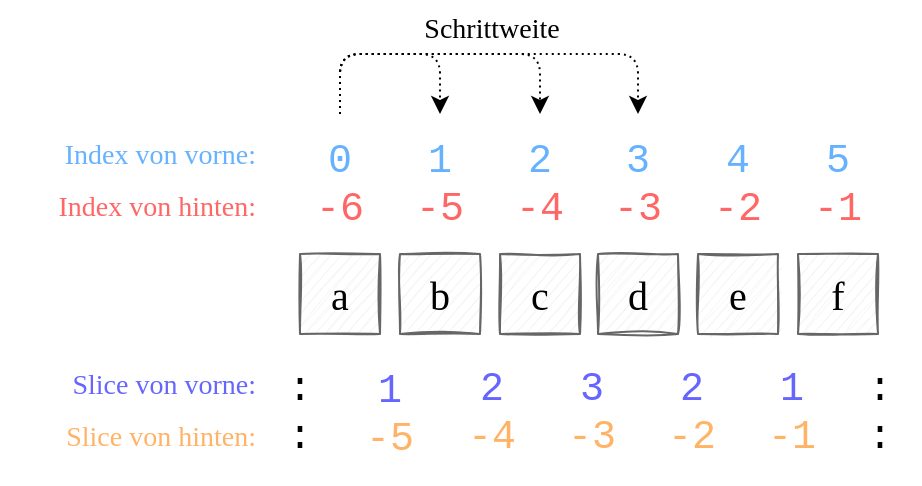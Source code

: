 <mxfile version="20.2.3" type="github">
  <diagram id="06xZx4vCc8Ir4-MciSph" name="Page-1">
    <mxGraphModel dx="1248" dy="798" grid="1" gridSize="10" guides="1" tooltips="1" connect="1" arrows="1" fold="1" page="1" pageScale="1" pageWidth="827" pageHeight="1169" math="0" shadow="0">
      <root>
        <mxCell id="0" />
        <mxCell id="1" parent="0" />
        <mxCell id="h9IL1zWuWg-1ItNgKpXS-1" value="&lt;font face=&quot;Comic Sans MS&quot; style=&quot;font-size: 20px;&quot;&gt;a&lt;/font&gt;" style="whiteSpace=wrap;html=1;aspect=fixed;fillColor=#f5f5f5;strokeColor=#666666;shadow=0;sketch=1;fontColor=#000000;" vertex="1" parent="1">
          <mxGeometry x="240" y="200" width="40" height="40" as="geometry" />
        </mxCell>
        <mxCell id="h9IL1zWuWg-1ItNgKpXS-8" value="&lt;font face=&quot;Comic Sans MS&quot; style=&quot;font-size: 20px;&quot;&gt;b&lt;/font&gt;" style="whiteSpace=wrap;html=1;aspect=fixed;fillColor=#f5f5f5;strokeColor=#666666;shadow=0;sketch=1;fontColor=#000000;" vertex="1" parent="1">
          <mxGeometry x="290" y="200" width="40" height="40" as="geometry" />
        </mxCell>
        <mxCell id="h9IL1zWuWg-1ItNgKpXS-9" value="&lt;font face=&quot;Comic Sans MS&quot; style=&quot;font-size: 20px;&quot;&gt;c&lt;/font&gt;" style="whiteSpace=wrap;html=1;aspect=fixed;fillColor=#f5f5f5;strokeColor=#666666;shadow=0;sketch=1;fontColor=#000000;" vertex="1" parent="1">
          <mxGeometry x="340" y="200" width="40" height="40" as="geometry" />
        </mxCell>
        <mxCell id="h9IL1zWuWg-1ItNgKpXS-10" value="&lt;font face=&quot;Comic Sans MS&quot; style=&quot;font-size: 20px;&quot;&gt;d&lt;/font&gt;" style="whiteSpace=wrap;html=1;aspect=fixed;fillColor=#f5f5f5;strokeColor=#666666;shadow=0;sketch=1;fontColor=#000000;" vertex="1" parent="1">
          <mxGeometry x="389" y="200" width="40" height="40" as="geometry" />
        </mxCell>
        <mxCell id="h9IL1zWuWg-1ItNgKpXS-11" value="&lt;font face=&quot;Comic Sans MS&quot; style=&quot;font-size: 20px;&quot;&gt;e&lt;/font&gt;" style="whiteSpace=wrap;html=1;aspect=fixed;fillColor=#f5f5f5;strokeColor=#666666;shadow=0;sketch=1;fontColor=#000000;" vertex="1" parent="1">
          <mxGeometry x="439" y="200" width="40" height="40" as="geometry" />
        </mxCell>
        <mxCell id="h9IL1zWuWg-1ItNgKpXS-12" value="&lt;font face=&quot;Comic Sans MS&quot; style=&quot;font-size: 20px;&quot;&gt;f&lt;/font&gt;" style="whiteSpace=wrap;html=1;aspect=fixed;fillColor=#f5f5f5;strokeColor=#666666;shadow=0;sketch=1;fontColor=#000000;" vertex="1" parent="1">
          <mxGeometry x="489" y="200" width="40" height="40" as="geometry" />
        </mxCell>
        <mxCell id="h9IL1zWuWg-1ItNgKpXS-13" value="Index von vorne:" style="text;html=1;strokeColor=none;fillColor=none;align=right;verticalAlign=middle;whiteSpace=wrap;rounded=0;shadow=0;sketch=1;fontFamily=Comic Sans MS;fontSize=14;fontColor=#66B2FF;" vertex="1" parent="1">
          <mxGeometry x="90" y="141" width="130" height="20" as="geometry" />
        </mxCell>
        <mxCell id="h9IL1zWuWg-1ItNgKpXS-14" value="&lt;font color=&quot;#ff6666&quot;&gt;Index von hinten:&lt;/font&gt;" style="text;html=1;strokeColor=none;fillColor=none;align=right;verticalAlign=middle;whiteSpace=wrap;rounded=0;shadow=0;sketch=1;fontFamily=Comic Sans MS;fontSize=14;fontColor=#FF9999;" vertex="1" parent="1">
          <mxGeometry x="90" y="167" width="130" height="20" as="geometry" />
        </mxCell>
        <mxCell id="h9IL1zWuWg-1ItNgKpXS-33" style="edgeStyle=orthogonalEdgeStyle;rounded=1;orthogonalLoop=1;jettySize=auto;html=1;exitX=0.5;exitY=0;exitDx=0;exitDy=0;entryX=0.5;entryY=0;entryDx=0;entryDy=0;fontFamily=Courier New;fontSize=20;fontColor=#000000;dashed=1;dashPattern=1 2;" edge="1" parent="1" source="h9IL1zWuWg-1ItNgKpXS-16" target="h9IL1zWuWg-1ItNgKpXS-18">
          <mxGeometry relative="1" as="geometry">
            <Array as="points">
              <mxPoint x="260" y="100" />
              <mxPoint x="360" y="100" />
            </Array>
          </mxGeometry>
        </mxCell>
        <mxCell id="h9IL1zWuWg-1ItNgKpXS-16" value="&lt;font color=&quot;#66b2ff&quot;&gt;0&lt;/font&gt;&lt;br&gt;&lt;font color=&quot;#ff6666&quot;&gt;-6&lt;/font&gt;" style="text;html=1;strokeColor=none;fillColor=none;align=center;verticalAlign=middle;whiteSpace=wrap;rounded=0;shadow=0;sketch=1;fontFamily=Courier New;fontSize=20;fontColor=#000000;" vertex="1" parent="1">
          <mxGeometry x="240" y="130" width="40" height="70" as="geometry" />
        </mxCell>
        <mxCell id="h9IL1zWuWg-1ItNgKpXS-17" value="&lt;font color=&quot;#66b2ff&quot;&gt;1&lt;/font&gt;&lt;br&gt;&lt;font color=&quot;#ff6666&quot;&gt;-5&lt;/font&gt;" style="text;html=1;strokeColor=none;fillColor=none;align=center;verticalAlign=middle;whiteSpace=wrap;rounded=0;shadow=0;sketch=1;fontFamily=Courier New;fontSize=20;fontColor=#000000;" vertex="1" parent="1">
          <mxGeometry x="290" y="130" width="40" height="70" as="geometry" />
        </mxCell>
        <mxCell id="h9IL1zWuWg-1ItNgKpXS-18" value="&lt;font color=&quot;#66b2ff&quot;&gt;2&lt;/font&gt;&lt;br&gt;&lt;font color=&quot;#ff6666&quot;&gt;-4&lt;/font&gt;" style="text;html=1;strokeColor=none;fillColor=none;align=center;verticalAlign=middle;whiteSpace=wrap;rounded=0;shadow=0;sketch=1;fontFamily=Courier New;fontSize=20;fontColor=#000000;" vertex="1" parent="1">
          <mxGeometry x="340" y="130" width="40" height="70" as="geometry" />
        </mxCell>
        <mxCell id="h9IL1zWuWg-1ItNgKpXS-19" value="&lt;font color=&quot;#66b2ff&quot;&gt;3&lt;/font&gt;&lt;br&gt;&lt;font color=&quot;#ff6666&quot;&gt;-3&lt;/font&gt;" style="text;html=1;strokeColor=none;fillColor=none;align=center;verticalAlign=middle;whiteSpace=wrap;rounded=0;shadow=0;sketch=1;fontFamily=Courier New;fontSize=20;fontColor=#000000;" vertex="1" parent="1">
          <mxGeometry x="389" y="130" width="40" height="70" as="geometry" />
        </mxCell>
        <mxCell id="h9IL1zWuWg-1ItNgKpXS-20" value="&lt;font color=&quot;#66b2ff&quot;&gt;4&lt;/font&gt;&lt;br&gt;&lt;font color=&quot;#ff6666&quot;&gt;-2&lt;/font&gt;" style="text;html=1;strokeColor=none;fillColor=none;align=center;verticalAlign=middle;whiteSpace=wrap;rounded=0;shadow=0;sketch=1;fontFamily=Courier New;fontSize=20;fontColor=#000000;" vertex="1" parent="1">
          <mxGeometry x="439" y="130" width="40" height="70" as="geometry" />
        </mxCell>
        <mxCell id="h9IL1zWuWg-1ItNgKpXS-21" value="&lt;font color=&quot;#66b2ff&quot;&gt;5&lt;/font&gt;&lt;br&gt;&lt;font color=&quot;#ff6666&quot;&gt;-1&lt;/font&gt;" style="text;html=1;strokeColor=none;fillColor=none;align=center;verticalAlign=middle;whiteSpace=wrap;rounded=0;shadow=0;sketch=1;fontFamily=Courier New;fontSize=20;fontColor=#000000;" vertex="1" parent="1">
          <mxGeometry x="489" y="130" width="40" height="70" as="geometry" />
        </mxCell>
        <mxCell id="h9IL1zWuWg-1ItNgKpXS-22" value="Slice von vorne:" style="text;html=1;strokeColor=none;fillColor=none;align=right;verticalAlign=middle;whiteSpace=wrap;rounded=0;shadow=0;sketch=1;fontFamily=Comic Sans MS;fontSize=14;fontColor=#6666FF;" vertex="1" parent="1">
          <mxGeometry x="90" y="256" width="130" height="20" as="geometry" />
        </mxCell>
        <mxCell id="h9IL1zWuWg-1ItNgKpXS-23" value="&lt;font&gt;Slice von hinten:&lt;/font&gt;" style="text;html=1;strokeColor=none;fillColor=none;align=right;verticalAlign=middle;whiteSpace=wrap;rounded=0;shadow=0;sketch=1;fontFamily=Comic Sans MS;fontSize=14;fontColor=#FFB366;" vertex="1" parent="1">
          <mxGeometry x="90" y="282" width="130" height="20" as="geometry" />
        </mxCell>
        <mxCell id="h9IL1zWuWg-1ItNgKpXS-24" value="&lt;font color=&quot;#6666ff&quot;&gt;1&lt;/font&gt;&lt;br&gt;&lt;font color=&quot;#ffb366&quot;&gt;-5&lt;/font&gt;" style="text;html=1;strokeColor=none;fillColor=none;align=center;verticalAlign=middle;whiteSpace=wrap;rounded=0;shadow=0;sketch=1;fontFamily=Courier New;fontSize=20;fontColor=#000000;" vertex="1" parent="1">
          <mxGeometry x="265" y="245" width="40" height="70" as="geometry" />
        </mxCell>
        <mxCell id="h9IL1zWuWg-1ItNgKpXS-25" value=":&lt;br&gt;:" style="text;html=1;strokeColor=none;fillColor=none;align=center;verticalAlign=middle;whiteSpace=wrap;rounded=0;shadow=0;sketch=1;fontFamily=Courier New;fontSize=20;fontColor=#000000;" vertex="1" parent="1">
          <mxGeometry x="220" y="244" width="40" height="70" as="geometry" />
        </mxCell>
        <mxCell id="h9IL1zWuWg-1ItNgKpXS-26" value=":&lt;br&gt;:" style="text;html=1;strokeColor=none;fillColor=none;align=center;verticalAlign=middle;whiteSpace=wrap;rounded=0;shadow=0;sketch=1;fontFamily=Courier New;fontSize=20;fontColor=#000000;" vertex="1" parent="1">
          <mxGeometry x="510" y="244" width="40" height="70" as="geometry" />
        </mxCell>
        <mxCell id="h9IL1zWuWg-1ItNgKpXS-27" value="&lt;font color=&quot;#6666ff&quot;&gt;2&lt;/font&gt;&lt;br&gt;&lt;font color=&quot;#ffb366&quot;&gt;-4&lt;/font&gt;" style="text;html=1;strokeColor=none;fillColor=none;align=center;verticalAlign=middle;whiteSpace=wrap;rounded=0;shadow=0;sketch=1;fontFamily=Courier New;fontSize=20;fontColor=#000000;" vertex="1" parent="1">
          <mxGeometry x="316" y="244" width="40" height="70" as="geometry" />
        </mxCell>
        <mxCell id="h9IL1zWuWg-1ItNgKpXS-28" value="&lt;font color=&quot;#6666ff&quot;&gt;3&lt;/font&gt;&lt;br&gt;&lt;font color=&quot;#ffb366&quot;&gt;-3&lt;/font&gt;" style="text;html=1;strokeColor=none;fillColor=none;align=center;verticalAlign=middle;whiteSpace=wrap;rounded=0;shadow=0;sketch=1;fontFamily=Courier New;fontSize=20;fontColor=#000000;" vertex="1" parent="1">
          <mxGeometry x="366" y="244" width="40" height="70" as="geometry" />
        </mxCell>
        <mxCell id="h9IL1zWuWg-1ItNgKpXS-29" value="&lt;font color=&quot;#6666ff&quot;&gt;2&lt;/font&gt;&lt;br&gt;&lt;font color=&quot;#ffb366&quot;&gt;-2&lt;/font&gt;" style="text;html=1;strokeColor=none;fillColor=none;align=center;verticalAlign=middle;whiteSpace=wrap;rounded=0;shadow=0;sketch=1;fontFamily=Courier New;fontSize=20;fontColor=#000000;" vertex="1" parent="1">
          <mxGeometry x="416" y="244" width="40" height="70" as="geometry" />
        </mxCell>
        <mxCell id="h9IL1zWuWg-1ItNgKpXS-30" value="&lt;font color=&quot;#6666ff&quot;&gt;1&lt;/font&gt;&lt;br&gt;&lt;font color=&quot;#ffb366&quot;&gt;-1&lt;/font&gt;" style="text;html=1;strokeColor=none;fillColor=none;align=center;verticalAlign=middle;whiteSpace=wrap;rounded=0;shadow=0;sketch=1;fontFamily=Courier New;fontSize=20;fontColor=#000000;" vertex="1" parent="1">
          <mxGeometry x="466" y="244" width="40" height="70" as="geometry" />
        </mxCell>
        <mxCell id="h9IL1zWuWg-1ItNgKpXS-35" style="edgeStyle=orthogonalEdgeStyle;rounded=1;orthogonalLoop=1;jettySize=auto;html=1;exitX=0.5;exitY=0;exitDx=0;exitDy=0;fontFamily=Courier New;fontSize=20;fontColor=#000000;dashed=1;dashPattern=1 2;" edge="1" parent="1">
          <mxGeometry relative="1" as="geometry">
            <mxPoint x="260" y="130" as="sourcePoint" />
            <mxPoint x="310" y="130" as="targetPoint" />
            <Array as="points">
              <mxPoint x="260" y="100" />
              <mxPoint x="310" y="100" />
            </Array>
          </mxGeometry>
        </mxCell>
        <mxCell id="h9IL1zWuWg-1ItNgKpXS-37" style="edgeStyle=orthogonalEdgeStyle;rounded=1;orthogonalLoop=1;jettySize=auto;html=1;exitX=0.5;exitY=0;exitDx=0;exitDy=0;entryX=0.5;entryY=0;entryDx=0;entryDy=0;fontFamily=Courier New;fontSize=20;fontColor=#000000;dashed=1;dashPattern=1 2;" edge="1" parent="1" target="h9IL1zWuWg-1ItNgKpXS-19">
          <mxGeometry relative="1" as="geometry">
            <mxPoint x="260" y="130" as="sourcePoint" />
            <mxPoint x="360" y="130" as="targetPoint" />
            <Array as="points">
              <mxPoint x="260" y="100" />
              <mxPoint x="409" y="100" />
            </Array>
          </mxGeometry>
        </mxCell>
        <mxCell id="h9IL1zWuWg-1ItNgKpXS-38" value="Schrittweite" style="text;html=1;strokeColor=none;fillColor=none;align=center;verticalAlign=middle;whiteSpace=wrap;rounded=0;shadow=0;sketch=1;fontFamily=Comic Sans MS;fontSize=14;fontColor=#000000;" vertex="1" parent="1">
          <mxGeometry x="276" y="73" width="120" height="30" as="geometry" />
        </mxCell>
      </root>
    </mxGraphModel>
  </diagram>
</mxfile>
